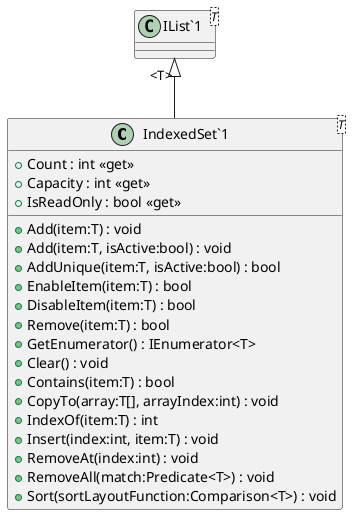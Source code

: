@startuml
class "IndexedSet`1"<T> {
    + Add(item:T) : void
    + Add(item:T, isActive:bool) : void
    + AddUnique(item:T, isActive:bool) : bool
    + EnableItem(item:T) : bool
    + DisableItem(item:T) : bool
    + Remove(item:T) : bool
    + GetEnumerator() : IEnumerator<T>
    + Clear() : void
    + Contains(item:T) : bool
    + CopyTo(array:T[], arrayIndex:int) : void
    + Count : int <<get>>
    + Capacity : int <<get>>
    + IsReadOnly : bool <<get>>
    + IndexOf(item:T) : int
    + Insert(index:int, item:T) : void
    + RemoveAt(index:int) : void
    + RemoveAll(match:Predicate<T>) : void
    + Sort(sortLayoutFunction:Comparison<T>) : void
}
class "IList`1"<T> {
}
"IList`1" "<T>" <|-- "IndexedSet`1"
@enduml
